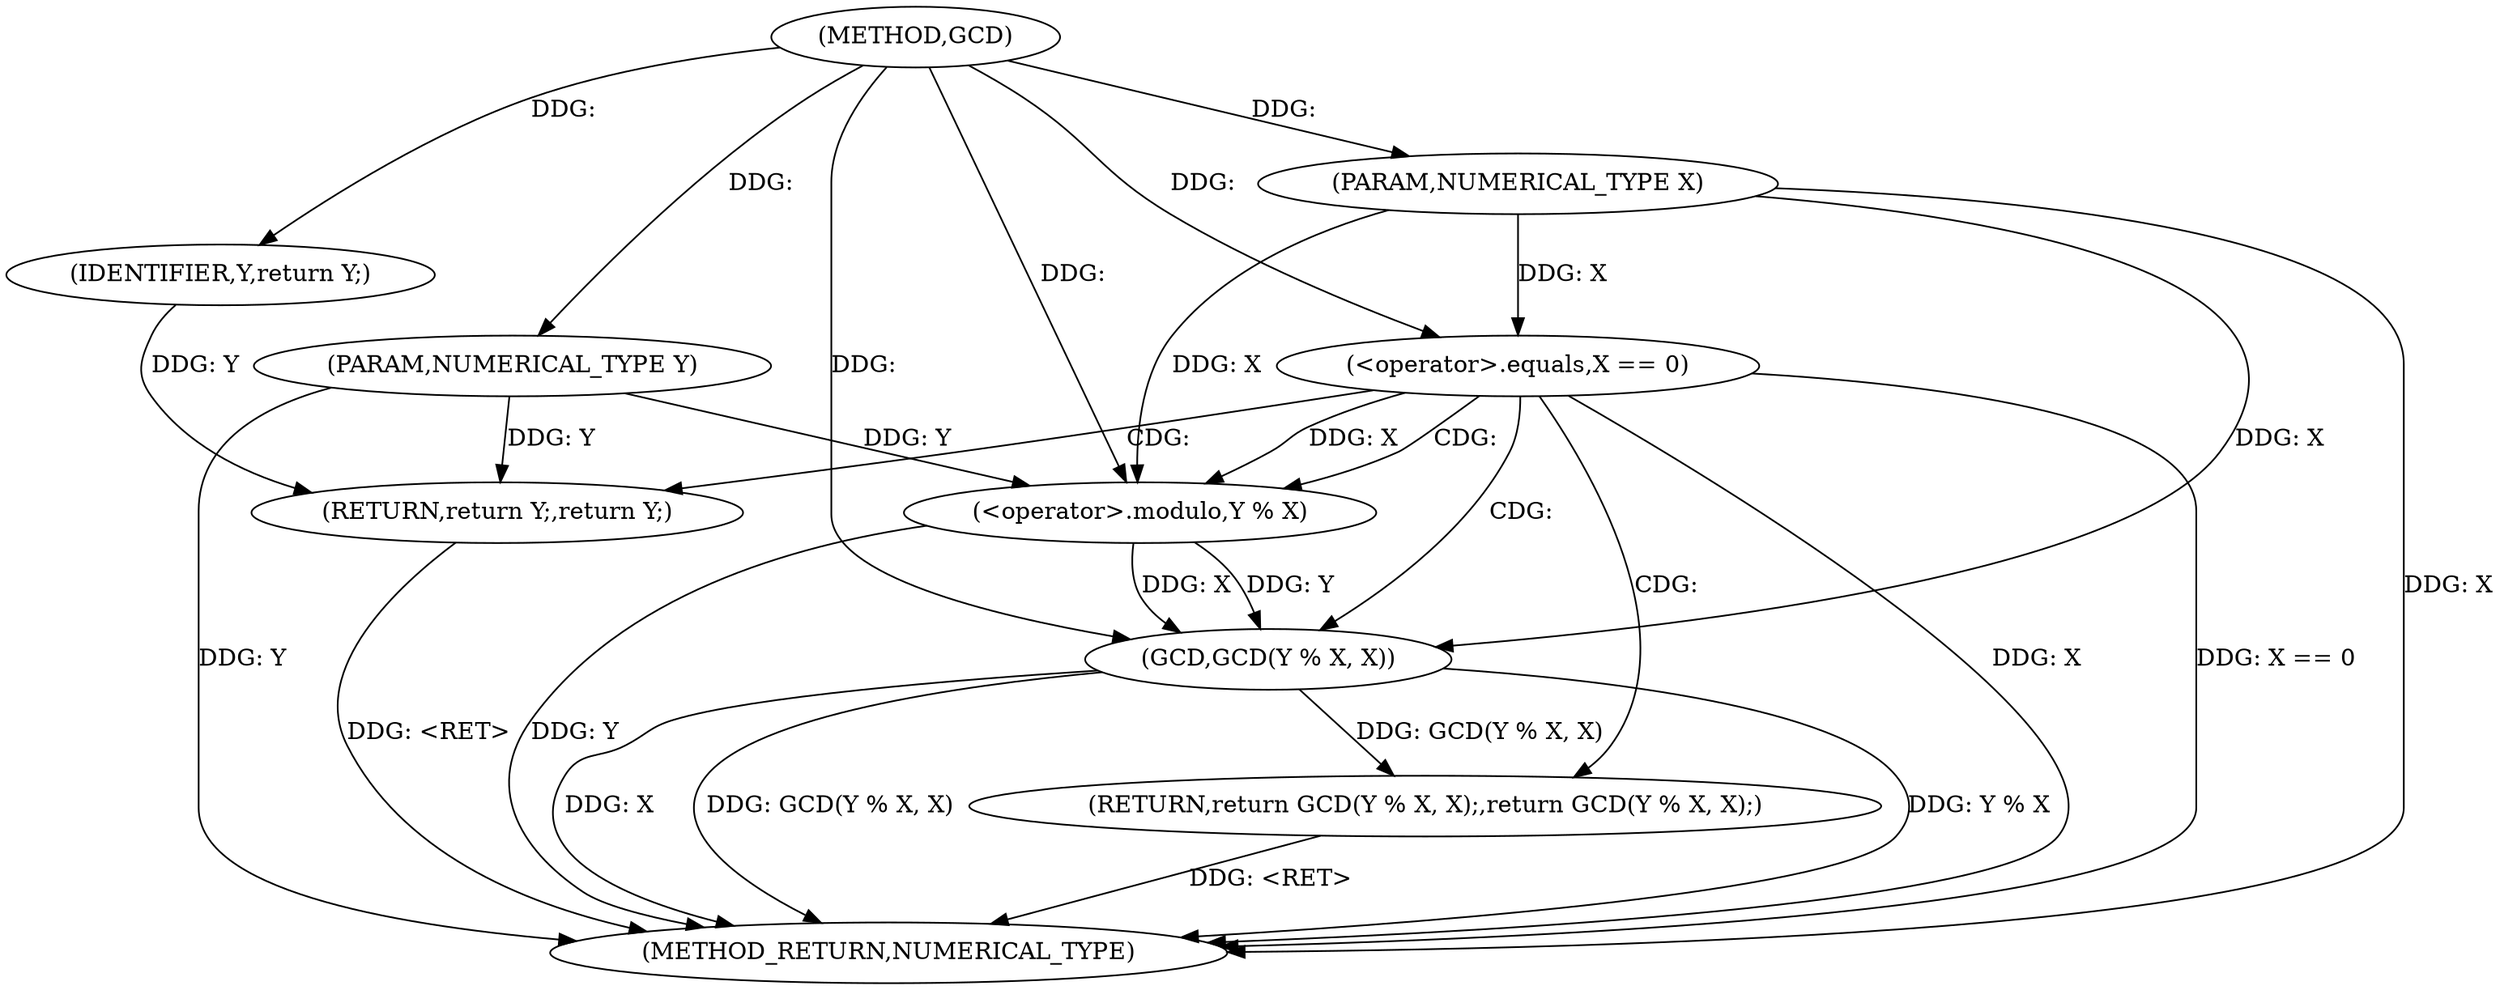 digraph "GCD" {  
"1000136" [label = "(METHOD,GCD)" ]
"1000153" [label = "(METHOD_RETURN,NUMERICAL_TYPE)" ]
"1000137" [label = "(PARAM,NUMERICAL_TYPE X)" ]
"1000138" [label = "(PARAM,NUMERICAL_TYPE Y)" ]
"1000147" [label = "(RETURN,return GCD(Y % X, X);,return GCD(Y % X, X);)" ]
"1000141" [label = "(<operator>.equals,X == 0)" ]
"1000148" [label = "(GCD,GCD(Y % X, X))" ]
"1000145" [label = "(RETURN,return Y;,return Y;)" ]
"1000146" [label = "(IDENTIFIER,Y,return Y;)" ]
"1000149" [label = "(<operator>.modulo,Y % X)" ]
  "1000137" -> "1000153"  [ label = "DDG: X"] 
  "1000138" -> "1000153"  [ label = "DDG: Y"] 
  "1000141" -> "1000153"  [ label = "DDG: X"] 
  "1000141" -> "1000153"  [ label = "DDG: X == 0"] 
  "1000149" -> "1000153"  [ label = "DDG: Y"] 
  "1000148" -> "1000153"  [ label = "DDG: Y % X"] 
  "1000148" -> "1000153"  [ label = "DDG: X"] 
  "1000148" -> "1000153"  [ label = "DDG: GCD(Y % X, X)"] 
  "1000147" -> "1000153"  [ label = "DDG: <RET>"] 
  "1000145" -> "1000153"  [ label = "DDG: <RET>"] 
  "1000136" -> "1000137"  [ label = "DDG: "] 
  "1000136" -> "1000138"  [ label = "DDG: "] 
  "1000148" -> "1000147"  [ label = "DDG: GCD(Y % X, X)"] 
  "1000137" -> "1000141"  [ label = "DDG: X"] 
  "1000136" -> "1000141"  [ label = "DDG: "] 
  "1000146" -> "1000145"  [ label = "DDG: Y"] 
  "1000138" -> "1000145"  [ label = "DDG: Y"] 
  "1000149" -> "1000148"  [ label = "DDG: X"] 
  "1000149" -> "1000148"  [ label = "DDG: Y"] 
  "1000137" -> "1000148"  [ label = "DDG: X"] 
  "1000136" -> "1000148"  [ label = "DDG: "] 
  "1000136" -> "1000146"  [ label = "DDG: "] 
  "1000138" -> "1000149"  [ label = "DDG: Y"] 
  "1000136" -> "1000149"  [ label = "DDG: "] 
  "1000141" -> "1000149"  [ label = "DDG: X"] 
  "1000137" -> "1000149"  [ label = "DDG: X"] 
  "1000141" -> "1000148"  [ label = "CDG: "] 
  "1000141" -> "1000147"  [ label = "CDG: "] 
  "1000141" -> "1000145"  [ label = "CDG: "] 
  "1000141" -> "1000149"  [ label = "CDG: "] 
}
